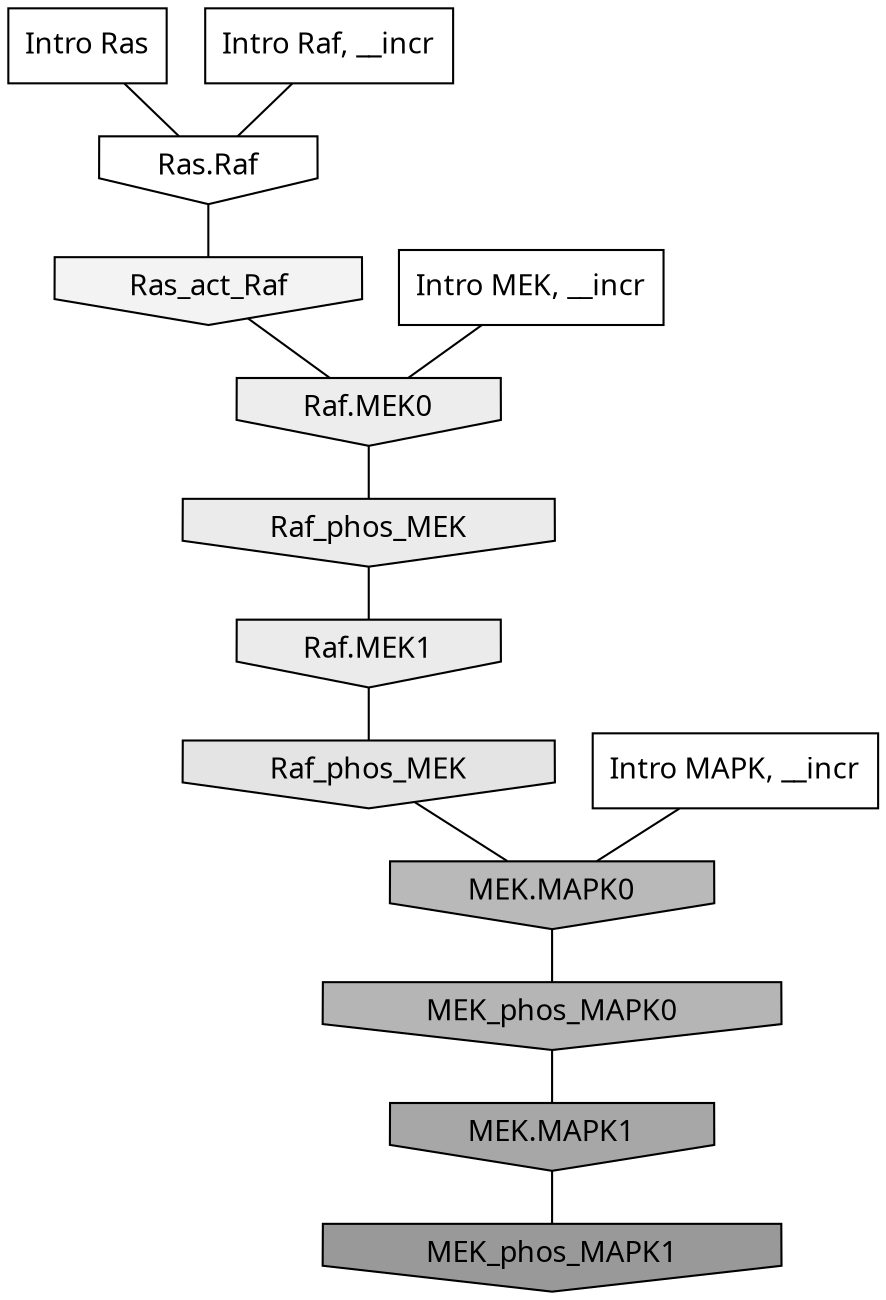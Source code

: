 digraph G{
  rankdir="TB";
  ranksep=0.30;
  node [fontname="CMU Serif"];
  edge [fontname="CMU Serif"];
  
  69 [label="Intro Ras", shape=rectangle, style=filled, fillcolor="0.000 0.000 1.000"]
  
  777 [label="Intro Raf, __incr", shape=rectangle, style=filled, fillcolor="0.000 0.000 1.000"]
  
  1284 [label="Intro MEK, __incr", shape=rectangle, style=filled, fillcolor="0.000 0.000 1.000"]
  
  3066 [label="Intro MAPK, __incr", shape=rectangle, style=filled, fillcolor="0.000 0.000 1.000"]
  
  3276 [label="Ras.Raf", shape=invhouse, style=filled, fillcolor="0.000 0.000 1.000"]
  
  3641 [label="Ras_act_Raf", shape=invhouse, style=filled, fillcolor="0.000 0.000 0.952"]
  
  3959 [label="Raf.MEK0", shape=invhouse, style=filled, fillcolor="0.000 0.000 0.928"]
  
  4106 [label="Raf_phos_MEK", shape=invhouse, style=filled, fillcolor="0.000 0.000 0.918"]
  
  4108 [label="Raf.MEK1", shape=invhouse, style=filled, fillcolor="0.000 0.000 0.918"]
  
  4459 [label="Raf_phos_MEK", shape=invhouse, style=filled, fillcolor="0.000 0.000 0.894"]
  
  8222 [label="MEK.MAPK0", shape=invhouse, style=filled, fillcolor="0.000 0.000 0.725"]
  
  8746 [label="MEK_phos_MAPK0", shape=invhouse, style=filled, fillcolor="0.000 0.000 0.709"]
  
  11155 [label="MEK.MAPK1", shape=invhouse, style=filled, fillcolor="0.000 0.000 0.655"]
  
  14634 [label="MEK_phos_MAPK1", shape=invhouse, style=filled, fillcolor="0.000 0.000 0.600"]
  
  
  11155 -> 14634 [dir=none, color="0.000 0.000 0.000"] 
  8746 -> 11155 [dir=none, color="0.000 0.000 0.000"] 
  8222 -> 8746 [dir=none, color="0.000 0.000 0.000"] 
  4459 -> 8222 [dir=none, color="0.000 0.000 0.000"] 
  4108 -> 4459 [dir=none, color="0.000 0.000 0.000"] 
  4106 -> 4108 [dir=none, color="0.000 0.000 0.000"] 
  3959 -> 4106 [dir=none, color="0.000 0.000 0.000"] 
  3641 -> 3959 [dir=none, color="0.000 0.000 0.000"] 
  3276 -> 3641 [dir=none, color="0.000 0.000 0.000"] 
  3066 -> 8222 [dir=none, color="0.000 0.000 0.000"] 
  1284 -> 3959 [dir=none, color="0.000 0.000 0.000"] 
  777 -> 3276 [dir=none, color="0.000 0.000 0.000"] 
  69 -> 3276 [dir=none, color="0.000 0.000 0.000"] 
  
  }
